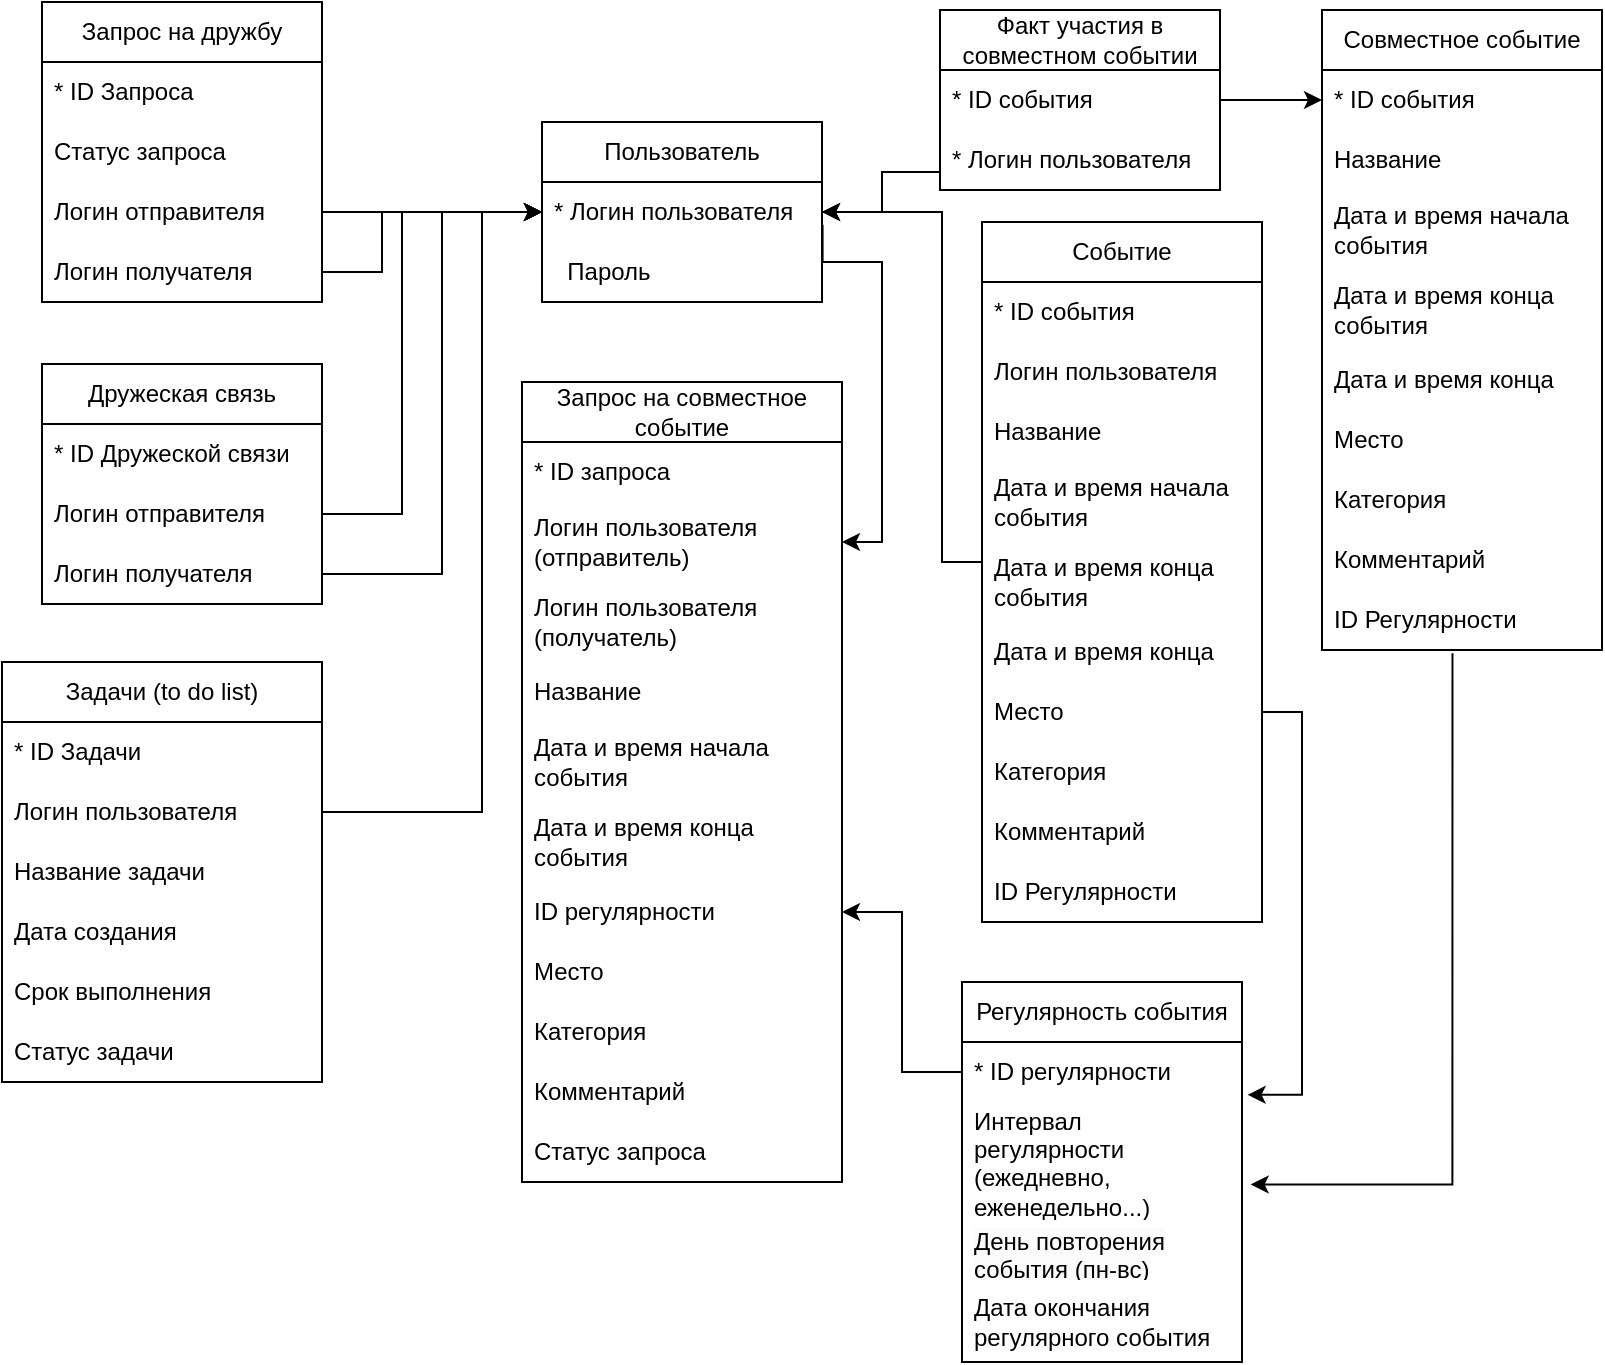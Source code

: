 <mxfile version="23.1.5" type="device">
  <diagram id="QppR8b2nUzH-PnpALrWD" name="Страница — 3">
    <mxGraphModel dx="1518" dy="731" grid="1" gridSize="10" guides="1" tooltips="1" connect="1" arrows="1" fold="1" page="1" pageScale="1" pageWidth="1169" pageHeight="1654" math="0" shadow="0">
      <root>
        <mxCell id="0" />
        <mxCell id="1" parent="0" />
        <mxCell id="a3otjQG2rBra1kY21Z1b-1" value="Пользователь" style="swimlane;fontStyle=0;childLayout=stackLayout;horizontal=1;startSize=30;horizontalStack=0;resizeParent=1;resizeParentMax=0;resizeLast=0;collapsible=1;marginBottom=0;whiteSpace=wrap;html=1;" parent="1" vertex="1">
          <mxGeometry x="550" y="100" width="140" height="90" as="geometry" />
        </mxCell>
        <mxCell id="a3otjQG2rBra1kY21Z1b-2" value="* Логин пользователя" style="text;strokeColor=none;fillColor=none;align=left;verticalAlign=middle;spacingLeft=4;spacingRight=4;overflow=hidden;points=[[0,0.5],[1,0.5]];portConstraint=eastwest;rotatable=0;whiteSpace=wrap;html=1;" parent="a3otjQG2rBra1kY21Z1b-1" vertex="1">
          <mxGeometry y="30" width="140" height="30" as="geometry" />
        </mxCell>
        <mxCell id="a3otjQG2rBra1kY21Z1b-3" value="&amp;nbsp; Пароль" style="text;strokeColor=none;fillColor=none;align=left;verticalAlign=middle;spacingLeft=4;spacingRight=4;overflow=hidden;points=[[0,0.5],[1,0.5]];portConstraint=eastwest;rotatable=0;whiteSpace=wrap;html=1;" parent="a3otjQG2rBra1kY21Z1b-1" vertex="1">
          <mxGeometry y="60" width="140" height="30" as="geometry" />
        </mxCell>
        <mxCell id="a3otjQG2rBra1kY21Z1b-4" value="Дружеская связь" style="swimlane;fontStyle=0;childLayout=stackLayout;horizontal=1;startSize=30;horizontalStack=0;resizeParent=1;resizeParentMax=0;resizeLast=0;collapsible=1;marginBottom=0;whiteSpace=wrap;html=1;" parent="1" vertex="1">
          <mxGeometry x="300" y="221" width="140" height="120" as="geometry" />
        </mxCell>
        <mxCell id="a3otjQG2rBra1kY21Z1b-5" value="* ID Дружеской связи" style="text;strokeColor=none;fillColor=none;align=left;verticalAlign=middle;spacingLeft=4;spacingRight=4;overflow=hidden;points=[[0,0.5],[1,0.5]];portConstraint=eastwest;rotatable=0;whiteSpace=wrap;html=1;" parent="a3otjQG2rBra1kY21Z1b-4" vertex="1">
          <mxGeometry y="30" width="140" height="30" as="geometry" />
        </mxCell>
        <mxCell id="9ethqU8hzeZfSugFoDBo-1" value="Логин отправителя" style="text;strokeColor=none;fillColor=none;align=left;verticalAlign=middle;spacingLeft=4;spacingRight=4;overflow=hidden;points=[[0,0.5],[1,0.5]];portConstraint=eastwest;rotatable=0;whiteSpace=wrap;html=1;" parent="a3otjQG2rBra1kY21Z1b-4" vertex="1">
          <mxGeometry y="60" width="140" height="30" as="geometry" />
        </mxCell>
        <mxCell id="9ethqU8hzeZfSugFoDBo-2" value="Логин получателя" style="text;strokeColor=none;fillColor=none;align=left;verticalAlign=middle;spacingLeft=4;spacingRight=4;overflow=hidden;points=[[0,0.5],[1,0.5]];portConstraint=eastwest;rotatable=0;whiteSpace=wrap;html=1;" parent="a3otjQG2rBra1kY21Z1b-4" vertex="1">
          <mxGeometry y="90" width="140" height="30" as="geometry" />
        </mxCell>
        <mxCell id="a3otjQG2rBra1kY21Z1b-6" value="Совместное событие" style="swimlane;fontStyle=0;childLayout=stackLayout;horizontal=1;startSize=30;horizontalStack=0;resizeParent=1;resizeParentMax=0;resizeLast=0;collapsible=1;marginBottom=0;whiteSpace=wrap;html=1;" parent="1" vertex="1">
          <mxGeometry x="940" y="44" width="140" height="320" as="geometry" />
        </mxCell>
        <mxCell id="a3otjQG2rBra1kY21Z1b-7" value="* ID события" style="text;strokeColor=none;fillColor=none;align=left;verticalAlign=middle;spacingLeft=4;spacingRight=4;overflow=hidden;points=[[0,0.5],[1,0.5]];portConstraint=eastwest;rotatable=0;whiteSpace=wrap;html=1;" parent="a3otjQG2rBra1kY21Z1b-6" vertex="1">
          <mxGeometry y="30" width="140" height="30" as="geometry" />
        </mxCell>
        <mxCell id="a3otjQG2rBra1kY21Z1b-8" value="Название" style="text;strokeColor=none;fillColor=none;align=left;verticalAlign=middle;spacingLeft=4;spacingRight=4;overflow=hidden;points=[[0,0.5],[1,0.5]];portConstraint=eastwest;rotatable=0;whiteSpace=wrap;html=1;" parent="a3otjQG2rBra1kY21Z1b-6" vertex="1">
          <mxGeometry y="60" width="140" height="30" as="geometry" />
        </mxCell>
        <mxCell id="a3otjQG2rBra1kY21Z1b-9" value="&lt;div&gt;&lt;span style=&quot;background-color: initial;&quot;&gt;Дата и время начала события&lt;/span&gt;&lt;br&gt;&lt;/div&gt;" style="text;strokeColor=none;fillColor=none;align=left;verticalAlign=middle;spacingLeft=4;spacingRight=4;overflow=hidden;points=[[0,0.5],[1,0.5]];portConstraint=eastwest;rotatable=0;whiteSpace=wrap;html=1;" parent="a3otjQG2rBra1kY21Z1b-6" vertex="1">
          <mxGeometry y="90" width="140" height="40" as="geometry" />
        </mxCell>
        <mxCell id="a3otjQG2rBra1kY21Z1b-10" value="Дата и время конца события" style="text;strokeColor=none;fillColor=none;align=left;verticalAlign=middle;spacingLeft=4;spacingRight=4;overflow=hidden;points=[[0,0.5],[1,0.5]];portConstraint=eastwest;rotatable=0;whiteSpace=wrap;html=1;" parent="a3otjQG2rBra1kY21Z1b-6" vertex="1">
          <mxGeometry y="130" width="140" height="40" as="geometry" />
        </mxCell>
        <mxCell id="a3otjQG2rBra1kY21Z1b-11" value="Дата и время конца" style="text;strokeColor=none;fillColor=none;align=left;verticalAlign=middle;spacingLeft=4;spacingRight=4;overflow=hidden;points=[[0,0.5],[1,0.5]];portConstraint=eastwest;rotatable=0;whiteSpace=wrap;html=1;" parent="a3otjQG2rBra1kY21Z1b-6" vertex="1">
          <mxGeometry y="170" width="140" height="30" as="geometry" />
        </mxCell>
        <mxCell id="a3otjQG2rBra1kY21Z1b-12" value="Место" style="text;strokeColor=none;fillColor=none;align=left;verticalAlign=middle;spacingLeft=4;spacingRight=4;overflow=hidden;points=[[0,0.5],[1,0.5]];portConstraint=eastwest;rotatable=0;whiteSpace=wrap;html=1;" parent="a3otjQG2rBra1kY21Z1b-6" vertex="1">
          <mxGeometry y="200" width="140" height="30" as="geometry" />
        </mxCell>
        <mxCell id="a3otjQG2rBra1kY21Z1b-13" value="Категория" style="text;strokeColor=none;fillColor=none;align=left;verticalAlign=middle;spacingLeft=4;spacingRight=4;overflow=hidden;points=[[0,0.5],[1,0.5]];portConstraint=eastwest;rotatable=0;whiteSpace=wrap;html=1;" parent="a3otjQG2rBra1kY21Z1b-6" vertex="1">
          <mxGeometry y="230" width="140" height="30" as="geometry" />
        </mxCell>
        <mxCell id="a3otjQG2rBra1kY21Z1b-14" value="Комментарий" style="text;strokeColor=none;fillColor=none;align=left;verticalAlign=middle;spacingLeft=4;spacingRight=4;overflow=hidden;points=[[0,0.5],[1,0.5]];portConstraint=eastwest;rotatable=0;whiteSpace=wrap;html=1;" parent="a3otjQG2rBra1kY21Z1b-6" vertex="1">
          <mxGeometry y="260" width="140" height="30" as="geometry" />
        </mxCell>
        <mxCell id="a3otjQG2rBra1kY21Z1b-15" value="ID Регулярности" style="text;strokeColor=none;fillColor=none;align=left;verticalAlign=middle;spacingLeft=4;spacingRight=4;overflow=hidden;points=[[0,0.5],[1,0.5]];portConstraint=eastwest;rotatable=0;whiteSpace=wrap;html=1;" parent="a3otjQG2rBra1kY21Z1b-6" vertex="1">
          <mxGeometry y="290" width="140" height="30" as="geometry" />
        </mxCell>
        <mxCell id="a3otjQG2rBra1kY21Z1b-16" value="Запрос на дружбу" style="swimlane;fontStyle=0;childLayout=stackLayout;horizontal=1;startSize=30;horizontalStack=0;resizeParent=1;resizeParentMax=0;resizeLast=0;collapsible=1;marginBottom=0;whiteSpace=wrap;html=1;" parent="1" vertex="1">
          <mxGeometry x="300" y="40" width="140" height="150" as="geometry" />
        </mxCell>
        <mxCell id="a3otjQG2rBra1kY21Z1b-17" value="* ID Запроса" style="text;strokeColor=none;fillColor=none;align=left;verticalAlign=middle;spacingLeft=4;spacingRight=4;overflow=hidden;points=[[0,0.5],[1,0.5]];portConstraint=eastwest;rotatable=0;whiteSpace=wrap;html=1;" parent="a3otjQG2rBra1kY21Z1b-16" vertex="1">
          <mxGeometry y="30" width="140" height="30" as="geometry" />
        </mxCell>
        <mxCell id="a3otjQG2rBra1kY21Z1b-18" value="Статус запроса" style="text;strokeColor=none;fillColor=none;align=left;verticalAlign=middle;spacingLeft=4;spacingRight=4;overflow=hidden;points=[[0,0.5],[1,0.5]];portConstraint=eastwest;rotatable=0;whiteSpace=wrap;html=1;" parent="a3otjQG2rBra1kY21Z1b-16" vertex="1">
          <mxGeometry y="60" width="140" height="30" as="geometry" />
        </mxCell>
        <mxCell id="9ethqU8hzeZfSugFoDBo-4" style="edgeStyle=orthogonalEdgeStyle;rounded=0;orthogonalLoop=1;jettySize=auto;html=1;exitX=1;exitY=0.5;exitDx=0;exitDy=0;" parent="a3otjQG2rBra1kY21Z1b-16" source="a3otjQG2rBra1kY21Z1b-44" edge="1">
          <mxGeometry relative="1" as="geometry">
            <mxPoint x="250" y="105" as="targetPoint" />
          </mxGeometry>
        </mxCell>
        <mxCell id="a3otjQG2rBra1kY21Z1b-44" value="Логин отправителя" style="text;strokeColor=none;fillColor=none;align=left;verticalAlign=middle;spacingLeft=4;spacingRight=4;overflow=hidden;points=[[0,0.5],[1,0.5]];portConstraint=eastwest;rotatable=0;whiteSpace=wrap;html=1;" parent="a3otjQG2rBra1kY21Z1b-16" vertex="1">
          <mxGeometry y="90" width="140" height="30" as="geometry" />
        </mxCell>
        <mxCell id="a3otjQG2rBra1kY21Z1b-45" value="Логин получателя" style="text;strokeColor=none;fillColor=none;align=left;verticalAlign=middle;spacingLeft=4;spacingRight=4;overflow=hidden;points=[[0,0.5],[1,0.5]];portConstraint=eastwest;rotatable=0;whiteSpace=wrap;html=1;" parent="a3otjQG2rBra1kY21Z1b-16" vertex="1">
          <mxGeometry y="120" width="140" height="30" as="geometry" />
        </mxCell>
        <mxCell id="a3otjQG2rBra1kY21Z1b-19" value="Запрос на совместное событие" style="swimlane;fontStyle=0;childLayout=stackLayout;horizontal=1;startSize=30;horizontalStack=0;resizeParent=1;resizeParentMax=0;resizeLast=0;collapsible=1;marginBottom=0;whiteSpace=wrap;html=1;" parent="1" vertex="1">
          <mxGeometry x="540" y="230" width="160" height="400" as="geometry" />
        </mxCell>
        <mxCell id="a3otjQG2rBra1kY21Z1b-20" value="* ID запроса" style="text;strokeColor=none;fillColor=none;align=left;verticalAlign=middle;spacingLeft=4;spacingRight=4;overflow=hidden;points=[[0,0.5],[1,0.5]];portConstraint=eastwest;rotatable=0;whiteSpace=wrap;html=1;" parent="a3otjQG2rBra1kY21Z1b-19" vertex="1">
          <mxGeometry y="30" width="160" height="30" as="geometry" />
        </mxCell>
        <mxCell id="a3otjQG2rBra1kY21Z1b-21" value="Логин пользователя (отправитель)" style="text;strokeColor=none;fillColor=none;align=left;verticalAlign=middle;spacingLeft=4;spacingRight=4;overflow=hidden;points=[[0,0.5],[1,0.5]];portConstraint=eastwest;rotatable=0;whiteSpace=wrap;html=1;" parent="a3otjQG2rBra1kY21Z1b-19" vertex="1">
          <mxGeometry y="60" width="160" height="40" as="geometry" />
        </mxCell>
        <mxCell id="a3otjQG2rBra1kY21Z1b-22" value="Логин пользователя (получатель)" style="text;strokeColor=none;fillColor=none;align=left;verticalAlign=middle;spacingLeft=4;spacingRight=4;overflow=hidden;points=[[0,0.5],[1,0.5]];portConstraint=eastwest;rotatable=0;whiteSpace=wrap;html=1;" parent="a3otjQG2rBra1kY21Z1b-19" vertex="1">
          <mxGeometry y="100" width="160" height="40" as="geometry" />
        </mxCell>
        <mxCell id="a3otjQG2rBra1kY21Z1b-23" value="Название" style="text;strokeColor=none;fillColor=none;align=left;verticalAlign=middle;spacingLeft=4;spacingRight=4;overflow=hidden;points=[[0,0.5],[1,0.5]];portConstraint=eastwest;rotatable=0;whiteSpace=wrap;html=1;" parent="a3otjQG2rBra1kY21Z1b-19" vertex="1">
          <mxGeometry y="140" width="160" height="30" as="geometry" />
        </mxCell>
        <mxCell id="a3otjQG2rBra1kY21Z1b-24" value="Дата и время начала события" style="text;strokeColor=none;fillColor=none;align=left;verticalAlign=middle;spacingLeft=4;spacingRight=4;overflow=hidden;points=[[0,0.5],[1,0.5]];portConstraint=eastwest;rotatable=0;whiteSpace=wrap;html=1;" parent="a3otjQG2rBra1kY21Z1b-19" vertex="1">
          <mxGeometry y="170" width="160" height="40" as="geometry" />
        </mxCell>
        <mxCell id="a3otjQG2rBra1kY21Z1b-25" value="Дата и время конца события" style="text;strokeColor=none;fillColor=none;align=left;verticalAlign=middle;spacingLeft=4;spacingRight=4;overflow=hidden;points=[[0,0.5],[1,0.5]];portConstraint=eastwest;rotatable=0;whiteSpace=wrap;html=1;" parent="a3otjQG2rBra1kY21Z1b-19" vertex="1">
          <mxGeometry y="210" width="160" height="40" as="geometry" />
        </mxCell>
        <mxCell id="a3otjQG2rBra1kY21Z1b-26" value="ID регулярности" style="text;strokeColor=none;fillColor=none;align=left;verticalAlign=middle;spacingLeft=4;spacingRight=4;overflow=hidden;points=[[0,0.5],[1,0.5]];portConstraint=eastwest;rotatable=0;whiteSpace=wrap;html=1;" parent="a3otjQG2rBra1kY21Z1b-19" vertex="1">
          <mxGeometry y="250" width="160" height="30" as="geometry" />
        </mxCell>
        <mxCell id="a3otjQG2rBra1kY21Z1b-27" value="Место" style="text;strokeColor=none;fillColor=none;align=left;verticalAlign=middle;spacingLeft=4;spacingRight=4;overflow=hidden;points=[[0,0.5],[1,0.5]];portConstraint=eastwest;rotatable=0;whiteSpace=wrap;html=1;" parent="a3otjQG2rBra1kY21Z1b-19" vertex="1">
          <mxGeometry y="280" width="160" height="30" as="geometry" />
        </mxCell>
        <mxCell id="a3otjQG2rBra1kY21Z1b-28" value="Категория" style="text;strokeColor=none;fillColor=none;align=left;verticalAlign=middle;spacingLeft=4;spacingRight=4;overflow=hidden;points=[[0,0.5],[1,0.5]];portConstraint=eastwest;rotatable=0;whiteSpace=wrap;html=1;" parent="a3otjQG2rBra1kY21Z1b-19" vertex="1">
          <mxGeometry y="310" width="160" height="30" as="geometry" />
        </mxCell>
        <mxCell id="a3otjQG2rBra1kY21Z1b-29" value="Комментарий" style="text;strokeColor=none;fillColor=none;align=left;verticalAlign=middle;spacingLeft=4;spacingRight=4;overflow=hidden;points=[[0,0.5],[1,0.5]];portConstraint=eastwest;rotatable=0;whiteSpace=wrap;html=1;" parent="a3otjQG2rBra1kY21Z1b-19" vertex="1">
          <mxGeometry y="340" width="160" height="30" as="geometry" />
        </mxCell>
        <mxCell id="a3otjQG2rBra1kY21Z1b-30" value="Статус запроса" style="text;strokeColor=none;fillColor=none;align=left;verticalAlign=middle;spacingLeft=4;spacingRight=4;overflow=hidden;points=[[0,0.5],[1,0.5]];portConstraint=eastwest;rotatable=0;whiteSpace=wrap;html=1;" parent="a3otjQG2rBra1kY21Z1b-19" vertex="1">
          <mxGeometry y="370" width="160" height="30" as="geometry" />
        </mxCell>
        <mxCell id="a3otjQG2rBra1kY21Z1b-31" value="Регулярность события" style="swimlane;fontStyle=0;childLayout=stackLayout;horizontal=1;startSize=30;horizontalStack=0;resizeParent=1;resizeParentMax=0;resizeLast=0;collapsible=1;marginBottom=0;whiteSpace=wrap;html=1;" parent="1" vertex="1">
          <mxGeometry x="760" y="530" width="140" height="190" as="geometry" />
        </mxCell>
        <mxCell id="a3otjQG2rBra1kY21Z1b-32" value="* ID регулярности" style="text;strokeColor=none;fillColor=none;align=left;verticalAlign=middle;spacingLeft=4;spacingRight=4;overflow=hidden;points=[[0,0.5],[1,0.5]];portConstraint=eastwest;rotatable=0;whiteSpace=wrap;html=1;" parent="a3otjQG2rBra1kY21Z1b-31" vertex="1">
          <mxGeometry y="30" width="140" height="30" as="geometry" />
        </mxCell>
        <mxCell id="a3otjQG2rBra1kY21Z1b-33" value="Интервал регулярности (ежедневно, еженедельно...)" style="text;strokeColor=none;fillColor=none;align=left;verticalAlign=middle;spacingLeft=4;spacingRight=4;overflow=hidden;points=[[0,0.5],[1,0.5]];portConstraint=eastwest;rotatable=0;whiteSpace=wrap;html=1;" parent="a3otjQG2rBra1kY21Z1b-31" vertex="1">
          <mxGeometry y="60" width="140" height="60" as="geometry" />
        </mxCell>
        <mxCell id="a3otjQG2rBra1kY21Z1b-34" value="&lt;span style=&quot;color: rgb(0, 0, 0); font-family: Helvetica; font-size: 12px; font-style: normal; font-variant-ligatures: normal; font-variant-caps: normal; font-weight: 400; letter-spacing: normal; orphans: 2; text-align: center; text-indent: 0px; text-transform: none; widows: 2; word-spacing: 0px; -webkit-text-stroke-width: 0px; white-space: normal; background-color: rgb(251, 251, 251); text-decoration-thickness: initial; text-decoration-style: initial; text-decoration-color: initial; display: inline !important; float: none;&quot;&gt;День повторения события (пн-вс)&lt;/span&gt;" style="text;strokeColor=none;fillColor=none;align=left;verticalAlign=middle;spacingLeft=4;spacingRight=4;overflow=hidden;points=[[0,0.5],[1,0.5]];portConstraint=eastwest;rotatable=0;whiteSpace=wrap;html=1;" parent="a3otjQG2rBra1kY21Z1b-31" vertex="1">
          <mxGeometry y="120" width="140" height="30" as="geometry" />
        </mxCell>
        <mxCell id="a3otjQG2rBra1kY21Z1b-35" value="&lt;span style=&quot;text-align: center;&quot;&gt;Дата окончания регулярного события&lt;/span&gt;" style="text;strokeColor=none;fillColor=none;align=left;verticalAlign=middle;spacingLeft=4;spacingRight=4;overflow=hidden;points=[[0,0.5],[1,0.5]];portConstraint=eastwest;rotatable=0;whiteSpace=wrap;html=1;" parent="a3otjQG2rBra1kY21Z1b-31" vertex="1">
          <mxGeometry y="150" width="140" height="40" as="geometry" />
        </mxCell>
        <mxCell id="a3otjQG2rBra1kY21Z1b-46" value="Факт участия в совместном событии" style="swimlane;fontStyle=0;childLayout=stackLayout;horizontal=1;startSize=30;horizontalStack=0;resizeParent=1;resizeParentMax=0;resizeLast=0;collapsible=1;marginBottom=0;whiteSpace=wrap;html=1;" parent="1" vertex="1">
          <mxGeometry x="749" y="44" width="140" height="90" as="geometry" />
        </mxCell>
        <mxCell id="a3otjQG2rBra1kY21Z1b-47" value="* ID события" style="text;strokeColor=none;fillColor=none;align=left;verticalAlign=middle;spacingLeft=4;spacingRight=4;overflow=hidden;points=[[0,0.5],[1,0.5]];portConstraint=eastwest;rotatable=0;whiteSpace=wrap;html=1;" parent="a3otjQG2rBra1kY21Z1b-46" vertex="1">
          <mxGeometry y="30" width="140" height="30" as="geometry" />
        </mxCell>
        <mxCell id="a3otjQG2rBra1kY21Z1b-48" value="* Логин пользователя" style="text;strokeColor=none;fillColor=none;align=left;verticalAlign=middle;spacingLeft=4;spacingRight=4;overflow=hidden;points=[[0,0.5],[1,0.5]];portConstraint=eastwest;rotatable=0;whiteSpace=wrap;html=1;" parent="a3otjQG2rBra1kY21Z1b-46" vertex="1">
          <mxGeometry y="60" width="140" height="30" as="geometry" />
        </mxCell>
        <mxCell id="a3otjQG2rBra1kY21Z1b-49" style="edgeStyle=orthogonalEdgeStyle;rounded=0;orthogonalLoop=1;jettySize=auto;html=1;entryX=1;entryY=0.5;entryDx=0;entryDy=0;exitX=0;exitY=0.5;exitDx=0;exitDy=0;" parent="1" source="a3otjQG2rBra1kY21Z1b-48" target="a3otjQG2rBra1kY21Z1b-2" edge="1">
          <mxGeometry relative="1" as="geometry">
            <mxPoint x="680" y="40" as="sourcePoint" />
            <mxPoint x="710" y="145" as="targetPoint" />
            <Array as="points">
              <mxPoint x="720" y="125" />
              <mxPoint x="720" y="145" />
            </Array>
          </mxGeometry>
        </mxCell>
        <mxCell id="a3otjQG2rBra1kY21Z1b-50" style="edgeStyle=orthogonalEdgeStyle;rounded=0;orthogonalLoop=1;jettySize=auto;html=1;entryX=0;entryY=0.5;entryDx=0;entryDy=0;exitX=1;exitY=0.5;exitDx=0;exitDy=0;" parent="1" source="a3otjQG2rBra1kY21Z1b-47" target="a3otjQG2rBra1kY21Z1b-7" edge="1">
          <mxGeometry relative="1" as="geometry" />
        </mxCell>
        <mxCell id="a3otjQG2rBra1kY21Z1b-51" style="edgeStyle=orthogonalEdgeStyle;rounded=0;orthogonalLoop=1;jettySize=auto;html=1;entryX=1.031;entryY=0.687;entryDx=0;entryDy=0;exitX=0.466;exitY=1.053;exitDx=0;exitDy=0;exitPerimeter=0;entryPerimeter=0;" parent="1" source="a3otjQG2rBra1kY21Z1b-15" target="a3otjQG2rBra1kY21Z1b-33" edge="1">
          <mxGeometry relative="1" as="geometry">
            <Array as="points">
              <mxPoint x="1005" y="366" />
              <mxPoint x="1005" y="631" />
            </Array>
            <mxPoint x="990" y="390" as="sourcePoint" />
            <mxPoint x="950" y="616" as="targetPoint" />
          </mxGeometry>
        </mxCell>
        <mxCell id="a3otjQG2rBra1kY21Z1b-52" style="edgeStyle=orthogonalEdgeStyle;rounded=0;orthogonalLoop=1;jettySize=auto;html=1;entryX=1;entryY=0.5;entryDx=0;entryDy=0;exitX=1.002;exitY=0.714;exitDx=0;exitDy=0;exitPerimeter=0;" parent="1" source="a3otjQG2rBra1kY21Z1b-2" target="a3otjQG2rBra1kY21Z1b-21" edge="1">
          <mxGeometry relative="1" as="geometry">
            <Array as="points">
              <mxPoint x="690" y="170" />
              <mxPoint x="720" y="170" />
              <mxPoint x="720" y="310" />
            </Array>
          </mxGeometry>
        </mxCell>
        <mxCell id="a3otjQG2rBra1kY21Z1b-54" style="edgeStyle=orthogonalEdgeStyle;rounded=0;orthogonalLoop=1;jettySize=auto;html=1;entryX=1;entryY=0.5;entryDx=0;entryDy=0;" parent="1" source="a3otjQG2rBra1kY21Z1b-32" target="a3otjQG2rBra1kY21Z1b-26" edge="1">
          <mxGeometry relative="1" as="geometry" />
        </mxCell>
        <mxCell id="a3otjQG2rBra1kY21Z1b-55" value="Задачи (to do list)" style="swimlane;fontStyle=0;childLayout=stackLayout;horizontal=1;startSize=30;horizontalStack=0;resizeParent=1;resizeParentMax=0;resizeLast=0;collapsible=1;marginBottom=0;whiteSpace=wrap;html=1;" parent="1" vertex="1">
          <mxGeometry x="280" y="370" width="160" height="210" as="geometry" />
        </mxCell>
        <mxCell id="a3otjQG2rBra1kY21Z1b-56" value="* ID Задачи" style="text;strokeColor=none;fillColor=none;align=left;verticalAlign=middle;spacingLeft=4;spacingRight=4;overflow=hidden;points=[[0,0.5],[1,0.5]];portConstraint=eastwest;rotatable=0;whiteSpace=wrap;html=1;" parent="a3otjQG2rBra1kY21Z1b-55" vertex="1">
          <mxGeometry y="30" width="160" height="30" as="geometry" />
        </mxCell>
        <mxCell id="a3otjQG2rBra1kY21Z1b-57" value="Логин пользователя" style="text;strokeColor=none;fillColor=none;align=left;verticalAlign=middle;spacingLeft=4;spacingRight=4;overflow=hidden;points=[[0,0.5],[1,0.5]];portConstraint=eastwest;rotatable=0;whiteSpace=wrap;html=1;" parent="a3otjQG2rBra1kY21Z1b-55" vertex="1">
          <mxGeometry y="60" width="160" height="30" as="geometry" />
        </mxCell>
        <mxCell id="a3otjQG2rBra1kY21Z1b-58" value="Название задачи" style="text;strokeColor=none;fillColor=none;align=left;verticalAlign=middle;spacingLeft=4;spacingRight=4;overflow=hidden;points=[[0,0.5],[1,0.5]];portConstraint=eastwest;rotatable=0;whiteSpace=wrap;html=1;" parent="a3otjQG2rBra1kY21Z1b-55" vertex="1">
          <mxGeometry y="90" width="160" height="30" as="geometry" />
        </mxCell>
        <mxCell id="a3otjQG2rBra1kY21Z1b-59" value="Дата создания" style="text;strokeColor=none;fillColor=none;align=left;verticalAlign=middle;spacingLeft=4;spacingRight=4;overflow=hidden;points=[[0,0.5],[1,0.5]];portConstraint=eastwest;rotatable=0;whiteSpace=wrap;html=1;" parent="a3otjQG2rBra1kY21Z1b-55" vertex="1">
          <mxGeometry y="120" width="160" height="30" as="geometry" />
        </mxCell>
        <mxCell id="a3otjQG2rBra1kY21Z1b-60" value="Срок выполнения" style="text;strokeColor=none;fillColor=none;align=left;verticalAlign=middle;spacingLeft=4;spacingRight=4;overflow=hidden;points=[[0,0.5],[1,0.5]];portConstraint=eastwest;rotatable=0;whiteSpace=wrap;html=1;" parent="a3otjQG2rBra1kY21Z1b-55" vertex="1">
          <mxGeometry y="150" width="160" height="30" as="geometry" />
        </mxCell>
        <mxCell id="a3otjQG2rBra1kY21Z1b-61" value="Статус задачи" style="text;strokeColor=none;fillColor=none;align=left;verticalAlign=middle;spacingLeft=4;spacingRight=4;overflow=hidden;points=[[0,0.5],[1,0.5]];portConstraint=eastwest;rotatable=0;whiteSpace=wrap;html=1;" parent="a3otjQG2rBra1kY21Z1b-55" vertex="1">
          <mxGeometry y="180" width="160" height="30" as="geometry" />
        </mxCell>
        <mxCell id="a3otjQG2rBra1kY21Z1b-62" style="edgeStyle=orthogonalEdgeStyle;rounded=0;orthogonalLoop=1;jettySize=auto;html=1;entryX=0;entryY=0.5;entryDx=0;entryDy=0;" parent="1" source="a3otjQG2rBra1kY21Z1b-57" target="a3otjQG2rBra1kY21Z1b-2" edge="1">
          <mxGeometry relative="1" as="geometry">
            <Array as="points">
              <mxPoint x="520" y="445" />
              <mxPoint x="520" y="145" />
            </Array>
          </mxGeometry>
        </mxCell>
        <mxCell id="9ethqU8hzeZfSugFoDBo-3" style="edgeStyle=orthogonalEdgeStyle;rounded=0;orthogonalLoop=1;jettySize=auto;html=1;entryX=0;entryY=0.5;entryDx=0;entryDy=0;" parent="1" source="a3otjQG2rBra1kY21Z1b-45" target="a3otjQG2rBra1kY21Z1b-2" edge="1">
          <mxGeometry relative="1" as="geometry">
            <Array as="points">
              <mxPoint x="470" y="175" />
              <mxPoint x="470" y="145" />
            </Array>
          </mxGeometry>
        </mxCell>
        <mxCell id="9ethqU8hzeZfSugFoDBo-5" style="edgeStyle=orthogonalEdgeStyle;rounded=0;orthogonalLoop=1;jettySize=auto;html=1;exitX=1;exitY=0.5;exitDx=0;exitDy=0;entryX=0;entryY=0.5;entryDx=0;entryDy=0;" parent="1" source="9ethqU8hzeZfSugFoDBo-1" target="a3otjQG2rBra1kY21Z1b-2" edge="1">
          <mxGeometry relative="1" as="geometry">
            <Array as="points">
              <mxPoint x="480" y="296" />
              <mxPoint x="480" y="145" />
            </Array>
          </mxGeometry>
        </mxCell>
        <mxCell id="9ethqU8hzeZfSugFoDBo-7" style="edgeStyle=orthogonalEdgeStyle;rounded=0;orthogonalLoop=1;jettySize=auto;html=1;exitX=1;exitY=0.5;exitDx=0;exitDy=0;entryX=0;entryY=0.5;entryDx=0;entryDy=0;" parent="1" source="9ethqU8hzeZfSugFoDBo-2" target="a3otjQG2rBra1kY21Z1b-2" edge="1">
          <mxGeometry relative="1" as="geometry">
            <Array as="points">
              <mxPoint x="500" y="326" />
              <mxPoint x="500" y="145" />
            </Array>
          </mxGeometry>
        </mxCell>
        <mxCell id="LSnEDwAIgHy7lf_riECB-1" value="Событие" style="swimlane;fontStyle=0;childLayout=stackLayout;horizontal=1;startSize=30;horizontalStack=0;resizeParent=1;resizeParentMax=0;resizeLast=0;collapsible=1;marginBottom=0;whiteSpace=wrap;html=1;" vertex="1" parent="1">
          <mxGeometry x="770" y="150" width="140" height="350" as="geometry" />
        </mxCell>
        <mxCell id="LSnEDwAIgHy7lf_riECB-2" value="* ID события" style="text;strokeColor=none;fillColor=none;align=left;verticalAlign=middle;spacingLeft=4;spacingRight=4;overflow=hidden;points=[[0,0.5],[1,0.5]];portConstraint=eastwest;rotatable=0;whiteSpace=wrap;html=1;" vertex="1" parent="LSnEDwAIgHy7lf_riECB-1">
          <mxGeometry y="30" width="140" height="30" as="geometry" />
        </mxCell>
        <mxCell id="LSnEDwAIgHy7lf_riECB-13" value="Логин пользователя" style="text;strokeColor=none;fillColor=none;align=left;verticalAlign=middle;spacingLeft=4;spacingRight=4;overflow=hidden;points=[[0,0.5],[1,0.5]];portConstraint=eastwest;rotatable=0;whiteSpace=wrap;html=1;" vertex="1" parent="LSnEDwAIgHy7lf_riECB-1">
          <mxGeometry y="60" width="140" height="30" as="geometry" />
        </mxCell>
        <mxCell id="LSnEDwAIgHy7lf_riECB-3" value="Название" style="text;strokeColor=none;fillColor=none;align=left;verticalAlign=middle;spacingLeft=4;spacingRight=4;overflow=hidden;points=[[0,0.5],[1,0.5]];portConstraint=eastwest;rotatable=0;whiteSpace=wrap;html=1;" vertex="1" parent="LSnEDwAIgHy7lf_riECB-1">
          <mxGeometry y="90" width="140" height="30" as="geometry" />
        </mxCell>
        <mxCell id="LSnEDwAIgHy7lf_riECB-4" value="&lt;div&gt;&lt;span style=&quot;background-color: initial;&quot;&gt;Дата и время начала события&lt;/span&gt;&lt;br&gt;&lt;/div&gt;" style="text;strokeColor=none;fillColor=none;align=left;verticalAlign=middle;spacingLeft=4;spacingRight=4;overflow=hidden;points=[[0,0.5],[1,0.5]];portConstraint=eastwest;rotatable=0;whiteSpace=wrap;html=1;" vertex="1" parent="LSnEDwAIgHy7lf_riECB-1">
          <mxGeometry y="120" width="140" height="40" as="geometry" />
        </mxCell>
        <mxCell id="LSnEDwAIgHy7lf_riECB-5" value="Дата и время конца события" style="text;strokeColor=none;fillColor=none;align=left;verticalAlign=middle;spacingLeft=4;spacingRight=4;overflow=hidden;points=[[0,0.5],[1,0.5]];portConstraint=eastwest;rotatable=0;whiteSpace=wrap;html=1;" vertex="1" parent="LSnEDwAIgHy7lf_riECB-1">
          <mxGeometry y="160" width="140" height="40" as="geometry" />
        </mxCell>
        <mxCell id="LSnEDwAIgHy7lf_riECB-6" value="Дата и время конца" style="text;strokeColor=none;fillColor=none;align=left;verticalAlign=middle;spacingLeft=4;spacingRight=4;overflow=hidden;points=[[0,0.5],[1,0.5]];portConstraint=eastwest;rotatable=0;whiteSpace=wrap;html=1;" vertex="1" parent="LSnEDwAIgHy7lf_riECB-1">
          <mxGeometry y="200" width="140" height="30" as="geometry" />
        </mxCell>
        <mxCell id="LSnEDwAIgHy7lf_riECB-7" value="Место" style="text;strokeColor=none;fillColor=none;align=left;verticalAlign=middle;spacingLeft=4;spacingRight=4;overflow=hidden;points=[[0,0.5],[1,0.5]];portConstraint=eastwest;rotatable=0;whiteSpace=wrap;html=1;" vertex="1" parent="LSnEDwAIgHy7lf_riECB-1">
          <mxGeometry y="230" width="140" height="30" as="geometry" />
        </mxCell>
        <mxCell id="LSnEDwAIgHy7lf_riECB-8" value="Категория" style="text;strokeColor=none;fillColor=none;align=left;verticalAlign=middle;spacingLeft=4;spacingRight=4;overflow=hidden;points=[[0,0.5],[1,0.5]];portConstraint=eastwest;rotatable=0;whiteSpace=wrap;html=1;" vertex="1" parent="LSnEDwAIgHy7lf_riECB-1">
          <mxGeometry y="260" width="140" height="30" as="geometry" />
        </mxCell>
        <mxCell id="LSnEDwAIgHy7lf_riECB-9" value="Комментарий" style="text;strokeColor=none;fillColor=none;align=left;verticalAlign=middle;spacingLeft=4;spacingRight=4;overflow=hidden;points=[[0,0.5],[1,0.5]];portConstraint=eastwest;rotatable=0;whiteSpace=wrap;html=1;" vertex="1" parent="LSnEDwAIgHy7lf_riECB-1">
          <mxGeometry y="290" width="140" height="30" as="geometry" />
        </mxCell>
        <mxCell id="LSnEDwAIgHy7lf_riECB-10" value="ID Регулярности" style="text;strokeColor=none;fillColor=none;align=left;verticalAlign=middle;spacingLeft=4;spacingRight=4;overflow=hidden;points=[[0,0.5],[1,0.5]];portConstraint=eastwest;rotatable=0;whiteSpace=wrap;html=1;" vertex="1" parent="LSnEDwAIgHy7lf_riECB-1">
          <mxGeometry y="320" width="140" height="30" as="geometry" />
        </mxCell>
        <mxCell id="LSnEDwAIgHy7lf_riECB-11" style="edgeStyle=orthogonalEdgeStyle;rounded=0;orthogonalLoop=1;jettySize=auto;html=1;exitX=0;exitY=0.5;exitDx=0;exitDy=0;entryX=1;entryY=0.5;entryDx=0;entryDy=0;" edge="1" parent="1" source="LSnEDwAIgHy7lf_riECB-5" target="a3otjQG2rBra1kY21Z1b-2">
          <mxGeometry relative="1" as="geometry">
            <Array as="points">
              <mxPoint x="750" y="320" />
              <mxPoint x="750" y="145" />
            </Array>
          </mxGeometry>
        </mxCell>
        <mxCell id="LSnEDwAIgHy7lf_riECB-12" style="edgeStyle=orthogonalEdgeStyle;rounded=0;orthogonalLoop=1;jettySize=auto;html=1;exitX=1;exitY=0.5;exitDx=0;exitDy=0;entryX=1.02;entryY=-0.06;entryDx=0;entryDy=0;entryPerimeter=0;" edge="1" parent="1" source="LSnEDwAIgHy7lf_riECB-7" target="a3otjQG2rBra1kY21Z1b-33">
          <mxGeometry relative="1" as="geometry" />
        </mxCell>
      </root>
    </mxGraphModel>
  </diagram>
</mxfile>
